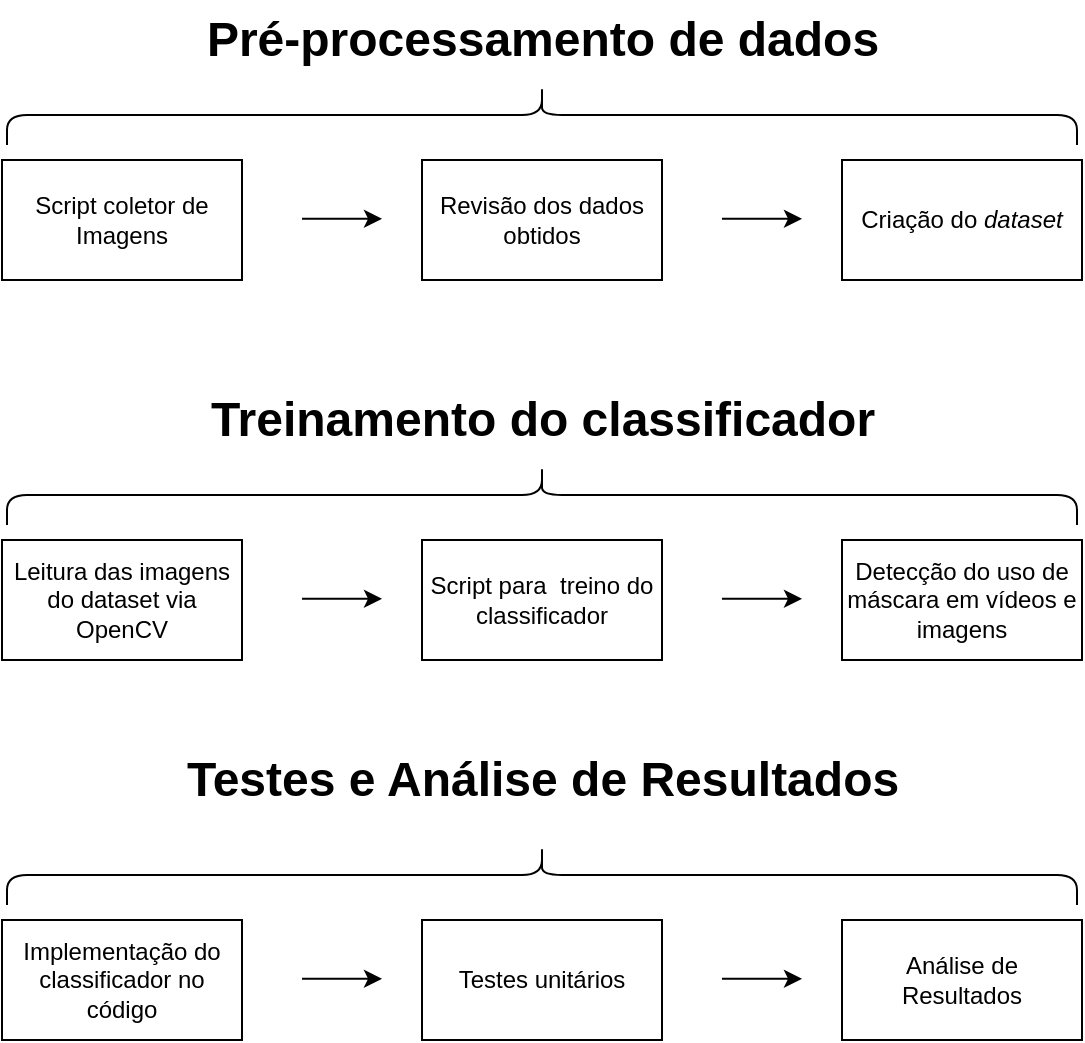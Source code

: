 <mxfile version="14.7.3" type="device"><diagram id="CsGbmmIRsUY5BwTROiFV" name="Page-1"><mxGraphModel dx="1021" dy="567" grid="1" gridSize="10" guides="1" tooltips="1" connect="1" arrows="1" fold="1" page="1" pageScale="1" pageWidth="3300" pageHeight="4681" math="0" shadow="0"><root><mxCell id="0"/><mxCell id="1" parent="0"/><mxCell id="6OvHvhfa1l9pr4jQBf6G-1" value="Script coletor de Imagens" style="rounded=0;whiteSpace=wrap;html=1;" vertex="1" parent="1"><mxGeometry x="170" y="90" width="120" height="60" as="geometry"/></mxCell><mxCell id="6OvHvhfa1l9pr4jQBf6G-2" value="" style="endArrow=classic;html=1;" edge="1" parent="1"><mxGeometry width="50" height="50" relative="1" as="geometry"><mxPoint x="320" y="119.41" as="sourcePoint"/><mxPoint x="360" y="119.41" as="targetPoint"/></mxGeometry></mxCell><mxCell id="6OvHvhfa1l9pr4jQBf6G-3" value="Revisão dos dados obtidos" style="rounded=0;whiteSpace=wrap;html=1;" vertex="1" parent="1"><mxGeometry x="380" y="90" width="120" height="60" as="geometry"/></mxCell><mxCell id="6OvHvhfa1l9pr4jQBf6G-4" value="" style="endArrow=classic;html=1;" edge="1" parent="1"><mxGeometry width="50" height="50" relative="1" as="geometry"><mxPoint x="530" y="119.41" as="sourcePoint"/><mxPoint x="570" y="119.41" as="targetPoint"/></mxGeometry></mxCell><mxCell id="6OvHvhfa1l9pr4jQBf6G-5" value="Criação do &lt;i&gt;dataset&lt;/i&gt;" style="rounded=0;whiteSpace=wrap;html=1;" vertex="1" parent="1"><mxGeometry x="590" y="90" width="120" height="60" as="geometry"/></mxCell><mxCell id="6OvHvhfa1l9pr4jQBf6G-6" value="" style="shape=curlyBracket;whiteSpace=wrap;html=1;rounded=1;flipH=1;fillColor=#ffffff;gradientColor=none;rotation=-90;" vertex="1" parent="1"><mxGeometry x="425" y="-200" width="30" height="535" as="geometry"/></mxCell><mxCell id="6OvHvhfa1l9pr4jQBf6G-7" value="Pré-processamento de dados" style="text;strokeColor=none;fillColor=none;html=1;fontSize=24;fontStyle=1;verticalAlign=middle;align=center;" vertex="1" parent="1"><mxGeometry x="390" y="10" width="100" height="40" as="geometry"/></mxCell><mxCell id="6OvHvhfa1l9pr4jQBf6G-9" value="" style="shape=curlyBracket;whiteSpace=wrap;html=1;rounded=1;flipH=1;fillColor=#ffffff;gradientColor=none;rotation=-90;" vertex="1" parent="1"><mxGeometry x="425" y="-10" width="30" height="535" as="geometry"/></mxCell><mxCell id="6OvHvhfa1l9pr4jQBf6G-10" value="Treinamento do classificador" style="text;strokeColor=none;fillColor=none;html=1;fontSize=24;fontStyle=1;verticalAlign=middle;align=center;" vertex="1" parent="1"><mxGeometry x="390" y="200" width="100" height="40" as="geometry"/></mxCell><mxCell id="6OvHvhfa1l9pr4jQBf6G-12" value="Leitura das imagens do dataset via OpenCV" style="rounded=0;whiteSpace=wrap;html=1;" vertex="1" parent="1"><mxGeometry x="170" y="280" width="120" height="60" as="geometry"/></mxCell><mxCell id="6OvHvhfa1l9pr4jQBf6G-13" value="" style="endArrow=classic;html=1;" edge="1" parent="1"><mxGeometry width="50" height="50" relative="1" as="geometry"><mxPoint x="320" y="309.41" as="sourcePoint"/><mxPoint x="360" y="309.41" as="targetPoint"/></mxGeometry></mxCell><mxCell id="6OvHvhfa1l9pr4jQBf6G-14" value="Script para&amp;nbsp; treino do classificador" style="rounded=0;whiteSpace=wrap;html=1;" vertex="1" parent="1"><mxGeometry x="380" y="280" width="120" height="60" as="geometry"/></mxCell><mxCell id="6OvHvhfa1l9pr4jQBf6G-15" value="" style="endArrow=classic;html=1;" edge="1" parent="1"><mxGeometry width="50" height="50" relative="1" as="geometry"><mxPoint x="530" y="309.41" as="sourcePoint"/><mxPoint x="570" y="309.41" as="targetPoint"/></mxGeometry></mxCell><mxCell id="6OvHvhfa1l9pr4jQBf6G-16" value="Detecção do uso de máscara em vídeos e imagens" style="rounded=0;whiteSpace=wrap;html=1;" vertex="1" parent="1"><mxGeometry x="590" y="280" width="120" height="60" as="geometry"/></mxCell><mxCell id="6OvHvhfa1l9pr4jQBf6G-17" value="Testes e Análise de Resultados" style="text;strokeColor=none;fillColor=none;html=1;fontSize=24;fontStyle=1;verticalAlign=middle;align=center;" vertex="1" parent="1"><mxGeometry x="390" y="380" width="100" height="40" as="geometry"/></mxCell><mxCell id="6OvHvhfa1l9pr4jQBf6G-18" value="" style="shape=curlyBracket;whiteSpace=wrap;html=1;rounded=1;flipH=1;fillColor=#ffffff;gradientColor=none;rotation=-90;" vertex="1" parent="1"><mxGeometry x="425" y="180" width="30" height="535" as="geometry"/></mxCell><mxCell id="6OvHvhfa1l9pr4jQBf6G-19" value="Implementação do classificador no código" style="rounded=0;whiteSpace=wrap;html=1;" vertex="1" parent="1"><mxGeometry x="170" y="470" width="120" height="60" as="geometry"/></mxCell><mxCell id="6OvHvhfa1l9pr4jQBf6G-21" value="" style="endArrow=classic;html=1;" edge="1" parent="1"><mxGeometry width="50" height="50" relative="1" as="geometry"><mxPoint x="320" y="499.41" as="sourcePoint"/><mxPoint x="360" y="499.41" as="targetPoint"/></mxGeometry></mxCell><mxCell id="6OvHvhfa1l9pr4jQBf6G-22" value="Testes unitários" style="rounded=0;whiteSpace=wrap;html=1;" vertex="1" parent="1"><mxGeometry x="380" y="470" width="120" height="60" as="geometry"/></mxCell><mxCell id="6OvHvhfa1l9pr4jQBf6G-23" value="" style="endArrow=classic;html=1;" edge="1" parent="1"><mxGeometry width="50" height="50" relative="1" as="geometry"><mxPoint x="530" y="499.41" as="sourcePoint"/><mxPoint x="570" y="499.41" as="targetPoint"/></mxGeometry></mxCell><mxCell id="6OvHvhfa1l9pr4jQBf6G-24" value="Análise de Resultados" style="rounded=0;whiteSpace=wrap;html=1;" vertex="1" parent="1"><mxGeometry x="590" y="470" width="120" height="60" as="geometry"/></mxCell></root></mxGraphModel></diagram></mxfile>